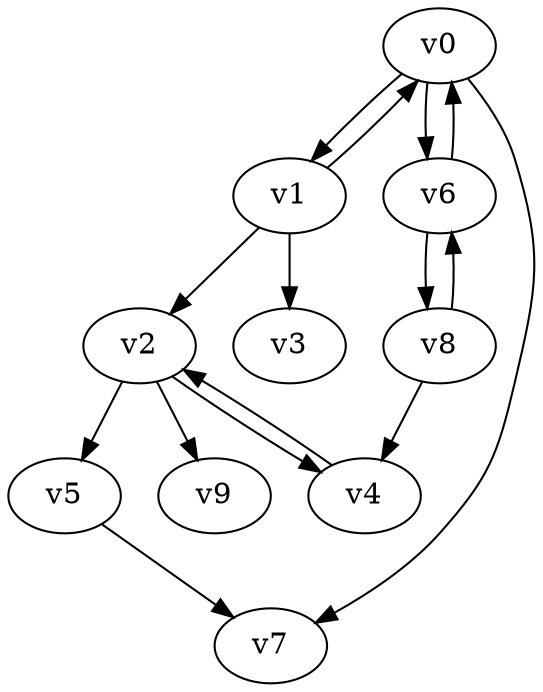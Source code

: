 digraph test007 {
    v0 [name="v0", player=0, weight=2];
    v1 [name="v1", player=1, weight=5];
    v2 [name="v2", player=0, weight=6];
    v3 [name="v3", player=1, weight=14];
    v4 [name="v4", player=0, weight=16];
    v5 [name="v5", player=1, weight=13];
    v6 [name="v6", player=0, weight=9];
    v7 [name="v7", player=1, weight=17];
    v8 [name="v8", player=0, weight=4];
    v9 [name="v9", player=1, weight=1];
    v0 -> v1;
    v1 -> v0;
    v1 -> v2;
    v1 -> v3;
    v2 -> v4;
    v4 -> v2;
    v2 -> v5;
    v0 -> v6;
    v6 -> v0;
    v5 -> v7;
    v6 -> v8;
    v8 -> v6;
    v2 -> v9;
    v8 -> v4;
    v0 -> v7;
}
